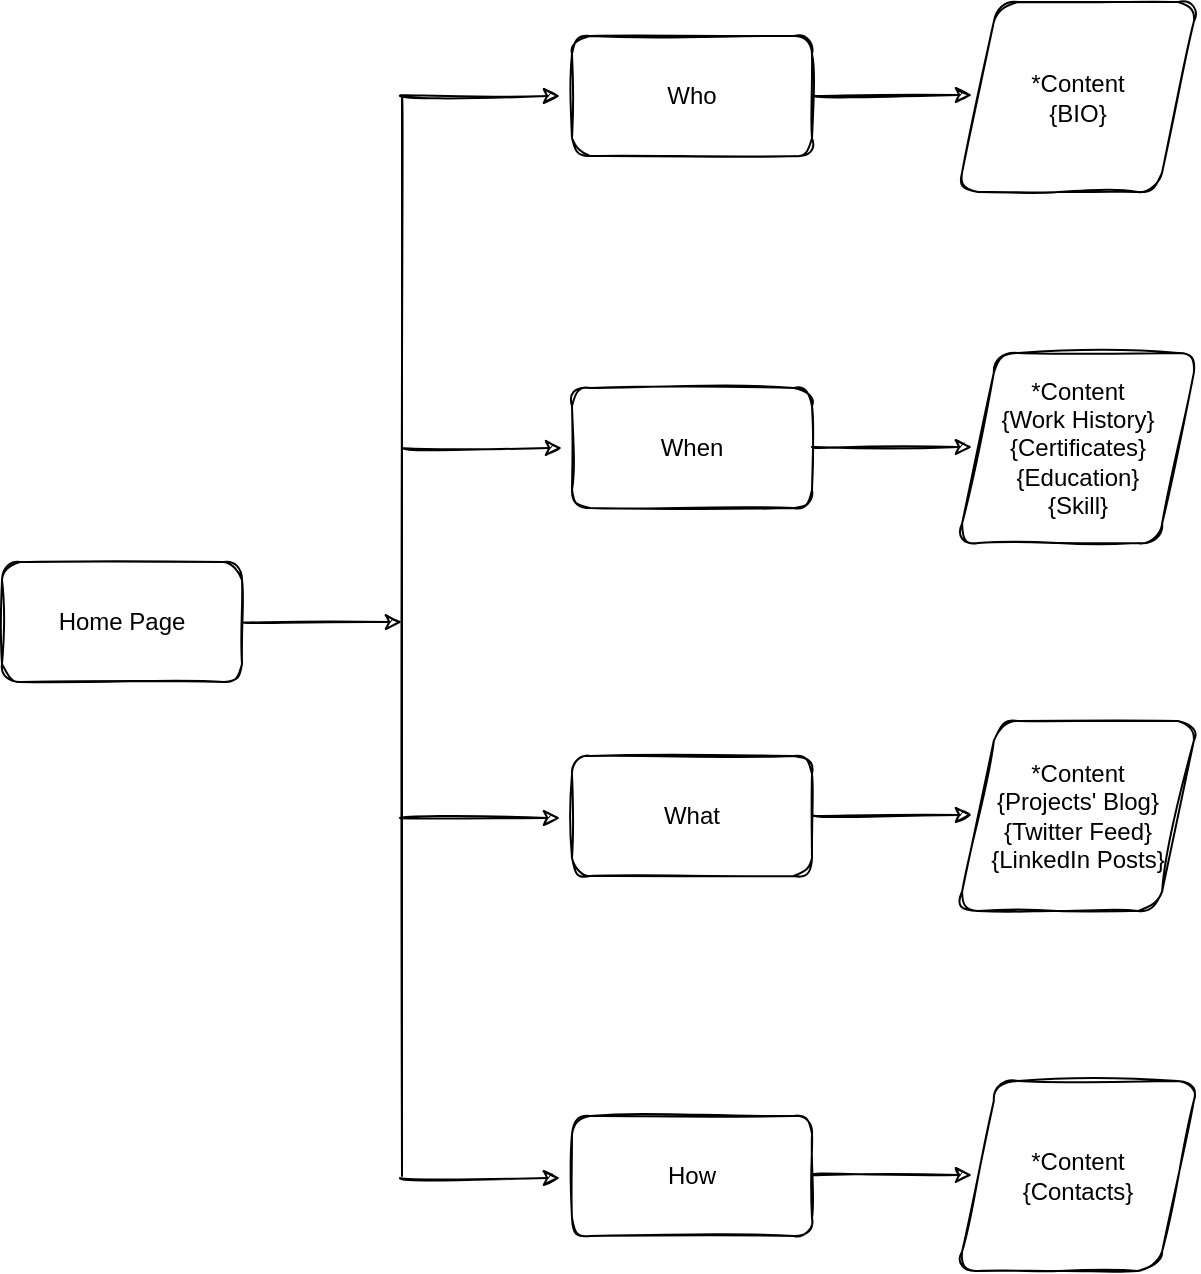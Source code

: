 <mxfile version="13.9.5" type="device"><diagram id="k6bjSPsC71XFEz84Y_sy" name="Page-1"><mxGraphModel dx="1105" dy="695" grid="1" gridSize="10" guides="1" tooltips="1" connect="1" arrows="1" fold="1" page="1" pageScale="1" pageWidth="1169" pageHeight="827" math="0" shadow="0"><root><mxCell id="0"/><mxCell id="1" parent="0"/><mxCell id="mDeFVA9nCB-xN4SueGM8-1" value="Home Page" style="whiteSpace=wrap;html=1;rounded=1;sketch=1;gradientColor=#ffffff;" parent="1" vertex="1"><mxGeometry x="240" y="390" width="120" height="60" as="geometry"/></mxCell><mxCell id="mDeFVA9nCB-xN4SueGM8-2" value="" style="endArrow=none;html=1;sketch=1;curved=1;" parent="1" edge="1"><mxGeometry width="50" height="50" relative="1" as="geometry"><mxPoint x="440" y="157" as="sourcePoint"/><mxPoint x="440" y="697" as="targetPoint"/></mxGeometry></mxCell><mxCell id="mDeFVA9nCB-xN4SueGM8-3" value="" style="endArrow=classic;html=1;sketch=1;curved=1;" parent="1" edge="1"><mxGeometry width="50" height="50" relative="1" as="geometry"><mxPoint x="440" y="333" as="sourcePoint"/><mxPoint x="520" y="333" as="targetPoint"/></mxGeometry></mxCell><mxCell id="mDeFVA9nCB-xN4SueGM8-4" value="" style="endArrow=classic;html=1;sketch=1;curved=1;" parent="1" edge="1"><mxGeometry width="50" height="50" relative="1" as="geometry"><mxPoint x="439" y="518" as="sourcePoint"/><mxPoint x="519" y="518" as="targetPoint"/></mxGeometry></mxCell><mxCell id="mDeFVA9nCB-xN4SueGM8-5" value="" style="endArrow=classic;html=1;sketch=1;curved=1;" parent="1" edge="1"><mxGeometry width="50" height="50" relative="1" as="geometry"><mxPoint x="360" y="420" as="sourcePoint"/><mxPoint x="440" y="420" as="targetPoint"/></mxGeometry></mxCell><mxCell id="mDeFVA9nCB-xN4SueGM8-6" value="" style="endArrow=classic;html=1;sketch=1;curved=1;" parent="1" edge="1"><mxGeometry width="50" height="50" relative="1" as="geometry"><mxPoint x="439" y="157" as="sourcePoint"/><mxPoint x="519" y="157" as="targetPoint"/></mxGeometry></mxCell><mxCell id="mDeFVA9nCB-xN4SueGM8-7" value="Who" style="whiteSpace=wrap;html=1;rounded=1;sketch=1;" parent="1" vertex="1"><mxGeometry x="525" y="127" width="120" height="60" as="geometry"/></mxCell><mxCell id="mDeFVA9nCB-xN4SueGM8-8" value="When" style="whiteSpace=wrap;html=1;rounded=1;sketch=1;" parent="1" vertex="1"><mxGeometry x="525" y="303" width="120" height="60" as="geometry"/></mxCell><mxCell id="mDeFVA9nCB-xN4SueGM8-9" value="What" style="whiteSpace=wrap;html=1;rounded=1;sketch=1;" parent="1" vertex="1"><mxGeometry x="525" y="487" width="120" height="60" as="geometry"/></mxCell><mxCell id="mDeFVA9nCB-xN4SueGM8-10" value="&lt;span&gt;*Content&lt;/span&gt;&lt;br&gt;{BIO}" style="shape=parallelogram;perimeter=parallelogramPerimeter;whiteSpace=wrap;html=1;fixedSize=1;rounded=1;sketch=1;gradientColor=#ffffff;" parent="1" vertex="1"><mxGeometry x="718" y="110" width="120" height="95" as="geometry"/></mxCell><mxCell id="mDeFVA9nCB-xN4SueGM8-11" value="&lt;span&gt;*Content&lt;/span&gt;&lt;br&gt;{Work History}&lt;br&gt;{Certificates}&lt;br&gt;{Education}&lt;br&gt;{Skill}" style="shape=parallelogram;perimeter=parallelogramPerimeter;whiteSpace=wrap;html=1;fixedSize=1;rounded=1;sketch=1;gradientColor=#ffffff;" parent="1" vertex="1"><mxGeometry x="718" y="285.5" width="120" height="95" as="geometry"/></mxCell><mxCell id="mDeFVA9nCB-xN4SueGM8-12" value="*Content&lt;br&gt;{Projects' Blog}&lt;br&gt;{Twitter Feed}&lt;br&gt;{LinkedIn Posts}" style="shape=parallelogram;perimeter=parallelogramPerimeter;whiteSpace=wrap;html=1;fixedSize=1;rounded=1;sketch=1;gradientColor=#ffffff;" parent="1" vertex="1"><mxGeometry x="718" y="469.5" width="120" height="95" as="geometry"/></mxCell><mxCell id="mDeFVA9nCB-xN4SueGM8-13" value="" style="endArrow=classic;html=1;sketch=1;curved=1;" parent="1" edge="1"><mxGeometry width="50" height="50" relative="1" as="geometry"><mxPoint x="645" y="516.5" as="sourcePoint"/><mxPoint x="725" y="516.5" as="targetPoint"/></mxGeometry></mxCell><mxCell id="mDeFVA9nCB-xN4SueGM8-14" value="" style="endArrow=classic;html=1;sketch=1;curved=1;" parent="1" edge="1"><mxGeometry width="50" height="50" relative="1" as="geometry"><mxPoint x="645" y="332.5" as="sourcePoint"/><mxPoint x="725" y="332.5" as="targetPoint"/></mxGeometry></mxCell><mxCell id="mDeFVA9nCB-xN4SueGM8-15" value="" style="endArrow=classic;html=1;sketch=1;curved=1;" parent="1" edge="1"><mxGeometry width="50" height="50" relative="1" as="geometry"><mxPoint x="645" y="156.5" as="sourcePoint"/><mxPoint x="725" y="156.5" as="targetPoint"/></mxGeometry></mxCell><mxCell id="H2xh-1A4f8w-7ivnJ1Gg-1" value="" style="endArrow=classic;html=1;sketch=1;curved=1;" edge="1" parent="1"><mxGeometry width="50" height="50" relative="1" as="geometry"><mxPoint x="439" y="698" as="sourcePoint"/><mxPoint x="519" y="698" as="targetPoint"/></mxGeometry></mxCell><mxCell id="H2xh-1A4f8w-7ivnJ1Gg-2" value="How" style="whiteSpace=wrap;html=1;rounded=1;sketch=1;" vertex="1" parent="1"><mxGeometry x="525" y="667" width="120" height="60" as="geometry"/></mxCell><mxCell id="H2xh-1A4f8w-7ivnJ1Gg-4" value="*Content&lt;br&gt;{Contacts}" style="shape=parallelogram;perimeter=parallelogramPerimeter;whiteSpace=wrap;html=1;fixedSize=1;rounded=1;sketch=1;gradientColor=#ffffff;" vertex="1" parent="1"><mxGeometry x="718" y="649.5" width="120" height="95" as="geometry"/></mxCell><mxCell id="H2xh-1A4f8w-7ivnJ1Gg-5" value="" style="endArrow=classic;html=1;sketch=1;curved=1;" edge="1" parent="1"><mxGeometry width="50" height="50" relative="1" as="geometry"><mxPoint x="645" y="696.5" as="sourcePoint"/><mxPoint x="725" y="696.5" as="targetPoint"/></mxGeometry></mxCell></root></mxGraphModel></diagram></mxfile>